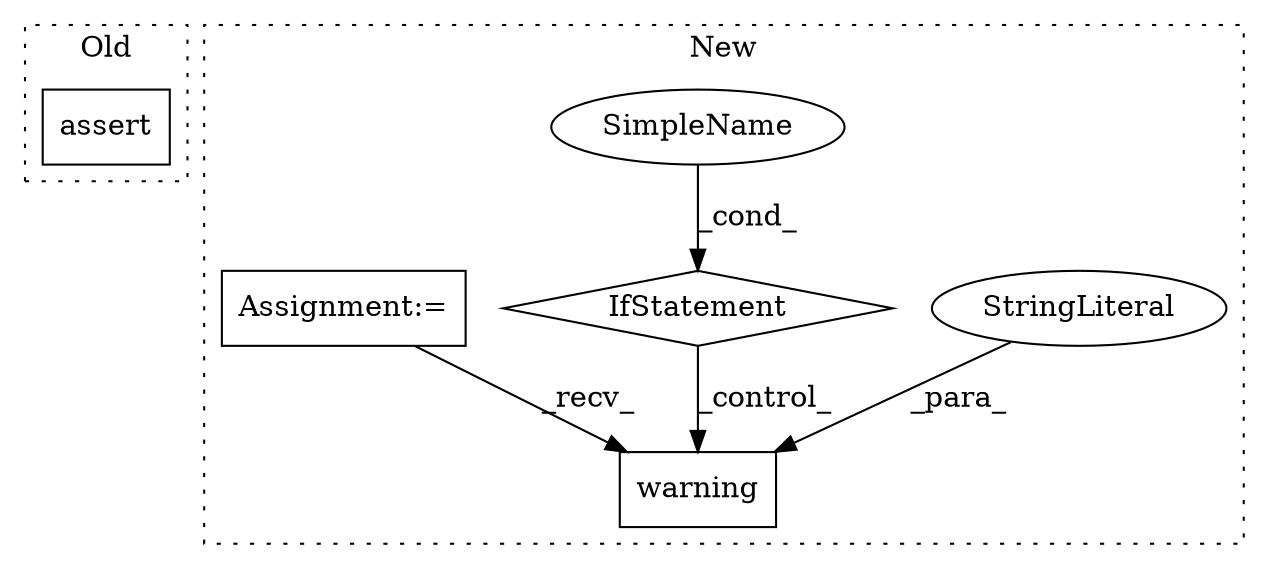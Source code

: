 digraph G {
subgraph cluster0 {
1 [label="assert" a="6" s="1864" l="7" shape="box"];
label = "Old";
style="dotted";
}
subgraph cluster1 {
2 [label="warning" a="32" s="1989,2034" l="8,1" shape="box"];
3 [label="StringLiteral" a="45" s="1997" l="37" shape="ellipse"];
4 [label="SimpleName" a="42" s="" l="" shape="ellipse"];
5 [label="IfStatement" a="25" s="1891,1920" l="10,2" shape="diamond"];
6 [label="Assignment:=" a="7" s="1765" l="6" shape="box"];
label = "New";
style="dotted";
}
3 -> 2 [label="_para_"];
4 -> 5 [label="_cond_"];
5 -> 2 [label="_control_"];
6 -> 2 [label="_recv_"];
}